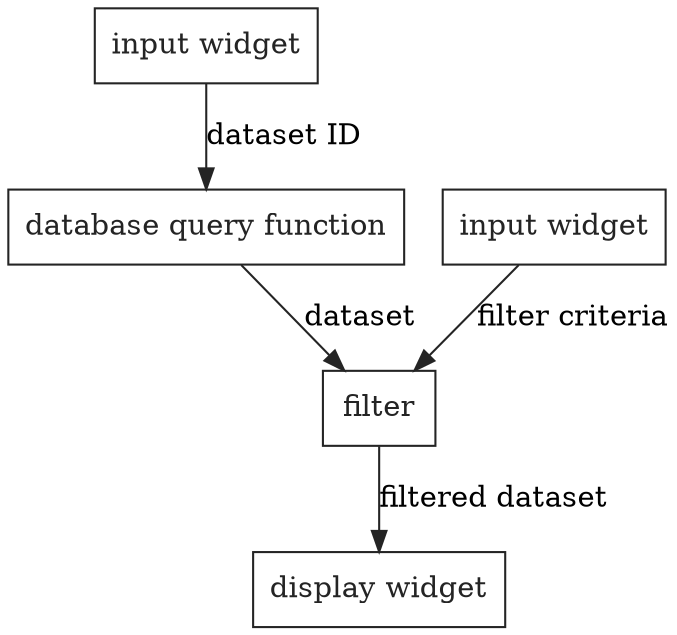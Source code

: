 digraph flow {

edge[color="#242424"];
node[color="#242424", fontcolor="#242424"];

a [label="input widget", shape=rect]

b [label="database query function", shape=rect]

a -> b [label="dataset ID"]

d [label="filter", shape=rect]

b -> d [label="dataset"]

c [label="input widget", shape=rect]

c -> d [label="filter criteria"]

e [label="display widget", shape=rect]

d -> e [label="filtered dataset"]

}
